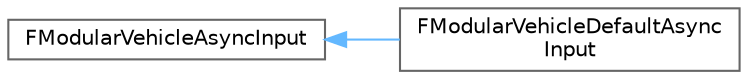 digraph "Graphical Class Hierarchy"
{
 // INTERACTIVE_SVG=YES
 // LATEX_PDF_SIZE
  bgcolor="transparent";
  edge [fontname=Helvetica,fontsize=10,labelfontname=Helvetica,labelfontsize=10];
  node [fontname=Helvetica,fontsize=10,shape=box,height=0.2,width=0.4];
  rankdir="LR";
  Node0 [id="Node000000",label="FModularVehicleAsyncInput",height=0.2,width=0.4,color="grey40", fillcolor="white", style="filled",URL="$d9/d57/structFModularVehicleAsyncInput.html",tooltip="Per Vehicle Input State from Game Thread to Physics Thread."];
  Node0 -> Node1 [id="edge4413_Node000000_Node000001",dir="back",color="steelblue1",style="solid",tooltip=" "];
  Node1 [id="Node000001",label="FModularVehicleDefaultAsync\lInput",height=0.2,width=0.4,color="grey40", fillcolor="white", style="filled",URL="$dd/d6b/structFModularVehicleDefaultAsyncInput.html",tooltip=" "];
}
